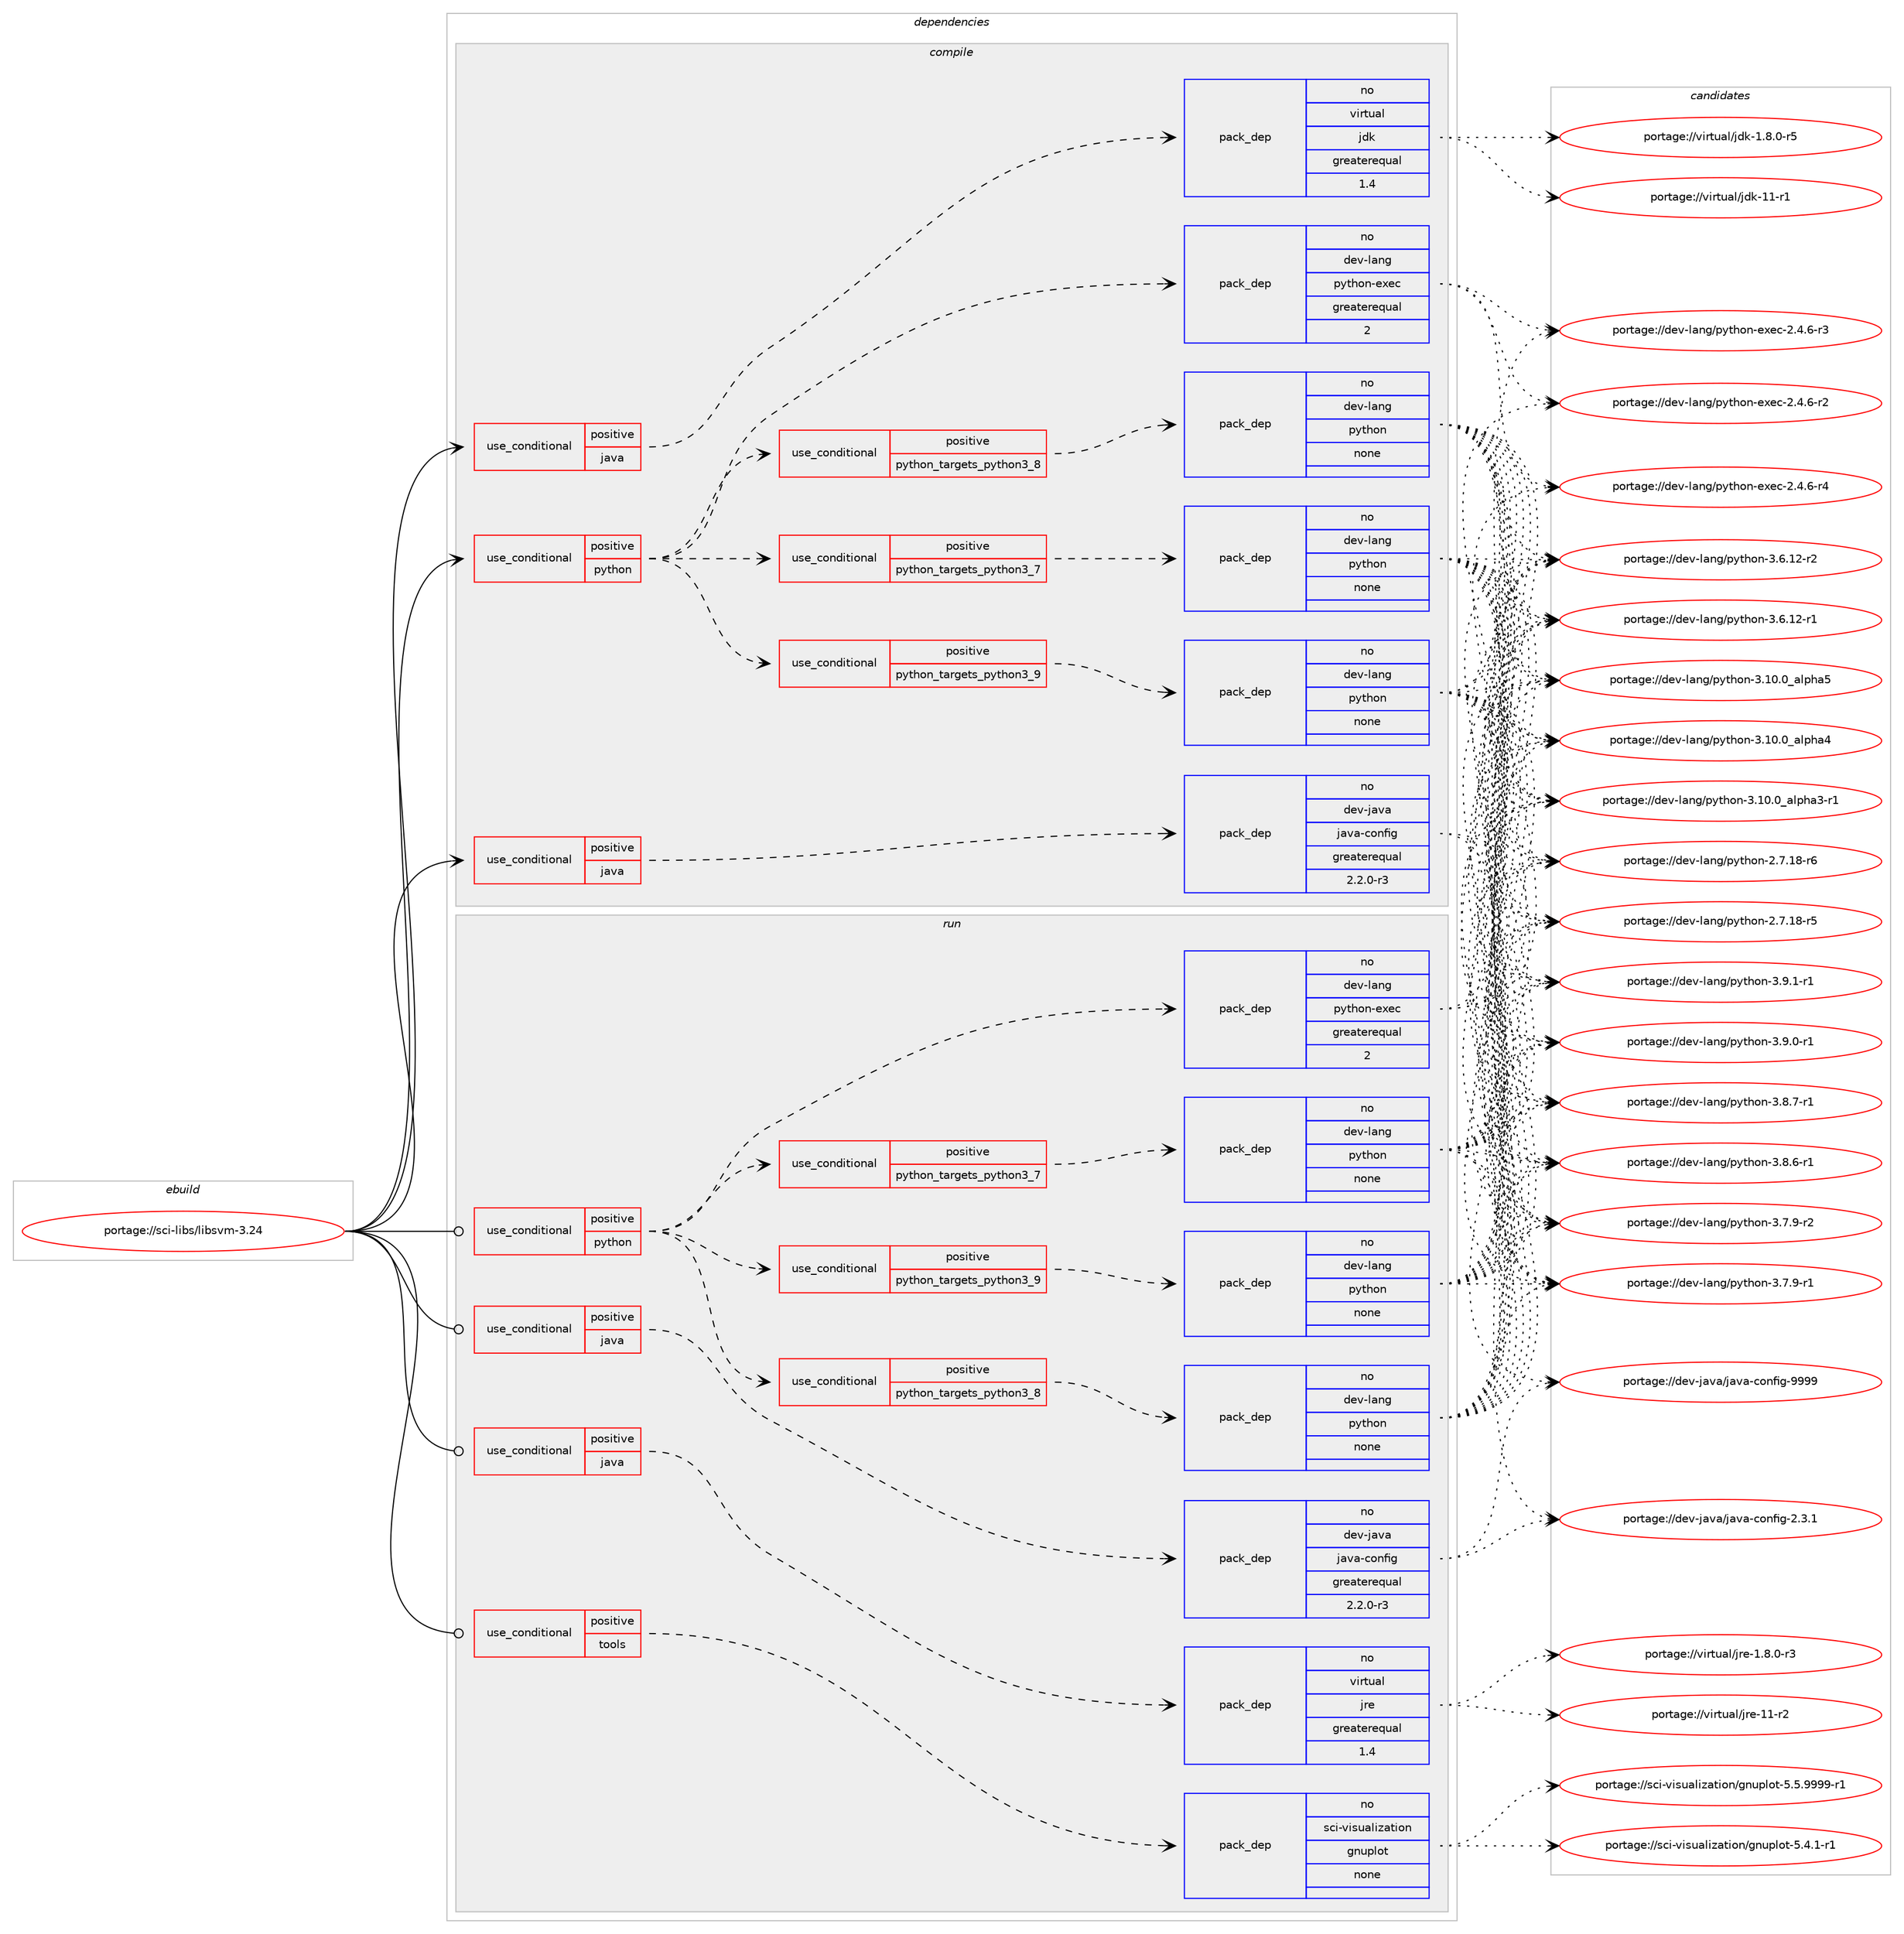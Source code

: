 digraph prolog {

# *************
# Graph options
# *************

newrank=true;
concentrate=true;
compound=true;
graph [rankdir=LR,fontname=Helvetica,fontsize=10,ranksep=1.5];#, ranksep=2.5, nodesep=0.2];
edge  [arrowhead=vee];
node  [fontname=Helvetica,fontsize=10];

# **********
# The ebuild
# **********

subgraph cluster_leftcol {
color=gray;
rank=same;
label=<<i>ebuild</i>>;
id [label="portage://sci-libs/libsvm-3.24", color=red, width=4, href="../sci-libs/libsvm-3.24.svg"];
}

# ****************
# The dependencies
# ****************

subgraph cluster_midcol {
color=gray;
label=<<i>dependencies</i>>;
subgraph cluster_compile {
fillcolor="#eeeeee";
style=filled;
label=<<i>compile</i>>;
subgraph cond4236 {
dependency13431 [label=<<TABLE BORDER="0" CELLBORDER="1" CELLSPACING="0" CELLPADDING="4"><TR><TD ROWSPAN="3" CELLPADDING="10">use_conditional</TD></TR><TR><TD>positive</TD></TR><TR><TD>java</TD></TR></TABLE>>, shape=none, color=red];
subgraph pack9073 {
dependency13432 [label=<<TABLE BORDER="0" CELLBORDER="1" CELLSPACING="0" CELLPADDING="4" WIDTH="220"><TR><TD ROWSPAN="6" CELLPADDING="30">pack_dep</TD></TR><TR><TD WIDTH="110">no</TD></TR><TR><TD>dev-java</TD></TR><TR><TD>java-config</TD></TR><TR><TD>greaterequal</TD></TR><TR><TD>2.2.0-r3</TD></TR></TABLE>>, shape=none, color=blue];
}
dependency13431:e -> dependency13432:w [weight=20,style="dashed",arrowhead="vee"];
}
id:e -> dependency13431:w [weight=20,style="solid",arrowhead="vee"];
subgraph cond4237 {
dependency13433 [label=<<TABLE BORDER="0" CELLBORDER="1" CELLSPACING="0" CELLPADDING="4"><TR><TD ROWSPAN="3" CELLPADDING="10">use_conditional</TD></TR><TR><TD>positive</TD></TR><TR><TD>java</TD></TR></TABLE>>, shape=none, color=red];
subgraph pack9074 {
dependency13434 [label=<<TABLE BORDER="0" CELLBORDER="1" CELLSPACING="0" CELLPADDING="4" WIDTH="220"><TR><TD ROWSPAN="6" CELLPADDING="30">pack_dep</TD></TR><TR><TD WIDTH="110">no</TD></TR><TR><TD>virtual</TD></TR><TR><TD>jdk</TD></TR><TR><TD>greaterequal</TD></TR><TR><TD>1.4</TD></TR></TABLE>>, shape=none, color=blue];
}
dependency13433:e -> dependency13434:w [weight=20,style="dashed",arrowhead="vee"];
}
id:e -> dependency13433:w [weight=20,style="solid",arrowhead="vee"];
subgraph cond4238 {
dependency13435 [label=<<TABLE BORDER="0" CELLBORDER="1" CELLSPACING="0" CELLPADDING="4"><TR><TD ROWSPAN="3" CELLPADDING="10">use_conditional</TD></TR><TR><TD>positive</TD></TR><TR><TD>python</TD></TR></TABLE>>, shape=none, color=red];
subgraph cond4239 {
dependency13436 [label=<<TABLE BORDER="0" CELLBORDER="1" CELLSPACING="0" CELLPADDING="4"><TR><TD ROWSPAN="3" CELLPADDING="10">use_conditional</TD></TR><TR><TD>positive</TD></TR><TR><TD>python_targets_python3_7</TD></TR></TABLE>>, shape=none, color=red];
subgraph pack9075 {
dependency13437 [label=<<TABLE BORDER="0" CELLBORDER="1" CELLSPACING="0" CELLPADDING="4" WIDTH="220"><TR><TD ROWSPAN="6" CELLPADDING="30">pack_dep</TD></TR><TR><TD WIDTH="110">no</TD></TR><TR><TD>dev-lang</TD></TR><TR><TD>python</TD></TR><TR><TD>none</TD></TR><TR><TD></TD></TR></TABLE>>, shape=none, color=blue];
}
dependency13436:e -> dependency13437:w [weight=20,style="dashed",arrowhead="vee"];
}
dependency13435:e -> dependency13436:w [weight=20,style="dashed",arrowhead="vee"];
subgraph cond4240 {
dependency13438 [label=<<TABLE BORDER="0" CELLBORDER="1" CELLSPACING="0" CELLPADDING="4"><TR><TD ROWSPAN="3" CELLPADDING="10">use_conditional</TD></TR><TR><TD>positive</TD></TR><TR><TD>python_targets_python3_8</TD></TR></TABLE>>, shape=none, color=red];
subgraph pack9076 {
dependency13439 [label=<<TABLE BORDER="0" CELLBORDER="1" CELLSPACING="0" CELLPADDING="4" WIDTH="220"><TR><TD ROWSPAN="6" CELLPADDING="30">pack_dep</TD></TR><TR><TD WIDTH="110">no</TD></TR><TR><TD>dev-lang</TD></TR><TR><TD>python</TD></TR><TR><TD>none</TD></TR><TR><TD></TD></TR></TABLE>>, shape=none, color=blue];
}
dependency13438:e -> dependency13439:w [weight=20,style="dashed",arrowhead="vee"];
}
dependency13435:e -> dependency13438:w [weight=20,style="dashed",arrowhead="vee"];
subgraph cond4241 {
dependency13440 [label=<<TABLE BORDER="0" CELLBORDER="1" CELLSPACING="0" CELLPADDING="4"><TR><TD ROWSPAN="3" CELLPADDING="10">use_conditional</TD></TR><TR><TD>positive</TD></TR><TR><TD>python_targets_python3_9</TD></TR></TABLE>>, shape=none, color=red];
subgraph pack9077 {
dependency13441 [label=<<TABLE BORDER="0" CELLBORDER="1" CELLSPACING="0" CELLPADDING="4" WIDTH="220"><TR><TD ROWSPAN="6" CELLPADDING="30">pack_dep</TD></TR><TR><TD WIDTH="110">no</TD></TR><TR><TD>dev-lang</TD></TR><TR><TD>python</TD></TR><TR><TD>none</TD></TR><TR><TD></TD></TR></TABLE>>, shape=none, color=blue];
}
dependency13440:e -> dependency13441:w [weight=20,style="dashed",arrowhead="vee"];
}
dependency13435:e -> dependency13440:w [weight=20,style="dashed",arrowhead="vee"];
subgraph pack9078 {
dependency13442 [label=<<TABLE BORDER="0" CELLBORDER="1" CELLSPACING="0" CELLPADDING="4" WIDTH="220"><TR><TD ROWSPAN="6" CELLPADDING="30">pack_dep</TD></TR><TR><TD WIDTH="110">no</TD></TR><TR><TD>dev-lang</TD></TR><TR><TD>python-exec</TD></TR><TR><TD>greaterequal</TD></TR><TR><TD>2</TD></TR></TABLE>>, shape=none, color=blue];
}
dependency13435:e -> dependency13442:w [weight=20,style="dashed",arrowhead="vee"];
}
id:e -> dependency13435:w [weight=20,style="solid",arrowhead="vee"];
}
subgraph cluster_compileandrun {
fillcolor="#eeeeee";
style=filled;
label=<<i>compile and run</i>>;
}
subgraph cluster_run {
fillcolor="#eeeeee";
style=filled;
label=<<i>run</i>>;
subgraph cond4242 {
dependency13443 [label=<<TABLE BORDER="0" CELLBORDER="1" CELLSPACING="0" CELLPADDING="4"><TR><TD ROWSPAN="3" CELLPADDING="10">use_conditional</TD></TR><TR><TD>positive</TD></TR><TR><TD>java</TD></TR></TABLE>>, shape=none, color=red];
subgraph pack9079 {
dependency13444 [label=<<TABLE BORDER="0" CELLBORDER="1" CELLSPACING="0" CELLPADDING="4" WIDTH="220"><TR><TD ROWSPAN="6" CELLPADDING="30">pack_dep</TD></TR><TR><TD WIDTH="110">no</TD></TR><TR><TD>dev-java</TD></TR><TR><TD>java-config</TD></TR><TR><TD>greaterequal</TD></TR><TR><TD>2.2.0-r3</TD></TR></TABLE>>, shape=none, color=blue];
}
dependency13443:e -> dependency13444:w [weight=20,style="dashed",arrowhead="vee"];
}
id:e -> dependency13443:w [weight=20,style="solid",arrowhead="odot"];
subgraph cond4243 {
dependency13445 [label=<<TABLE BORDER="0" CELLBORDER="1" CELLSPACING="0" CELLPADDING="4"><TR><TD ROWSPAN="3" CELLPADDING="10">use_conditional</TD></TR><TR><TD>positive</TD></TR><TR><TD>java</TD></TR></TABLE>>, shape=none, color=red];
subgraph pack9080 {
dependency13446 [label=<<TABLE BORDER="0" CELLBORDER="1" CELLSPACING="0" CELLPADDING="4" WIDTH="220"><TR><TD ROWSPAN="6" CELLPADDING="30">pack_dep</TD></TR><TR><TD WIDTH="110">no</TD></TR><TR><TD>virtual</TD></TR><TR><TD>jre</TD></TR><TR><TD>greaterequal</TD></TR><TR><TD>1.4</TD></TR></TABLE>>, shape=none, color=blue];
}
dependency13445:e -> dependency13446:w [weight=20,style="dashed",arrowhead="vee"];
}
id:e -> dependency13445:w [weight=20,style="solid",arrowhead="odot"];
subgraph cond4244 {
dependency13447 [label=<<TABLE BORDER="0" CELLBORDER="1" CELLSPACING="0" CELLPADDING="4"><TR><TD ROWSPAN="3" CELLPADDING="10">use_conditional</TD></TR><TR><TD>positive</TD></TR><TR><TD>python</TD></TR></TABLE>>, shape=none, color=red];
subgraph cond4245 {
dependency13448 [label=<<TABLE BORDER="0" CELLBORDER="1" CELLSPACING="0" CELLPADDING="4"><TR><TD ROWSPAN="3" CELLPADDING="10">use_conditional</TD></TR><TR><TD>positive</TD></TR><TR><TD>python_targets_python3_7</TD></TR></TABLE>>, shape=none, color=red];
subgraph pack9081 {
dependency13449 [label=<<TABLE BORDER="0" CELLBORDER="1" CELLSPACING="0" CELLPADDING="4" WIDTH="220"><TR><TD ROWSPAN="6" CELLPADDING="30">pack_dep</TD></TR><TR><TD WIDTH="110">no</TD></TR><TR><TD>dev-lang</TD></TR><TR><TD>python</TD></TR><TR><TD>none</TD></TR><TR><TD></TD></TR></TABLE>>, shape=none, color=blue];
}
dependency13448:e -> dependency13449:w [weight=20,style="dashed",arrowhead="vee"];
}
dependency13447:e -> dependency13448:w [weight=20,style="dashed",arrowhead="vee"];
subgraph cond4246 {
dependency13450 [label=<<TABLE BORDER="0" CELLBORDER="1" CELLSPACING="0" CELLPADDING="4"><TR><TD ROWSPAN="3" CELLPADDING="10">use_conditional</TD></TR><TR><TD>positive</TD></TR><TR><TD>python_targets_python3_8</TD></TR></TABLE>>, shape=none, color=red];
subgraph pack9082 {
dependency13451 [label=<<TABLE BORDER="0" CELLBORDER="1" CELLSPACING="0" CELLPADDING="4" WIDTH="220"><TR><TD ROWSPAN="6" CELLPADDING="30">pack_dep</TD></TR><TR><TD WIDTH="110">no</TD></TR><TR><TD>dev-lang</TD></TR><TR><TD>python</TD></TR><TR><TD>none</TD></TR><TR><TD></TD></TR></TABLE>>, shape=none, color=blue];
}
dependency13450:e -> dependency13451:w [weight=20,style="dashed",arrowhead="vee"];
}
dependency13447:e -> dependency13450:w [weight=20,style="dashed",arrowhead="vee"];
subgraph cond4247 {
dependency13452 [label=<<TABLE BORDER="0" CELLBORDER="1" CELLSPACING="0" CELLPADDING="4"><TR><TD ROWSPAN="3" CELLPADDING="10">use_conditional</TD></TR><TR><TD>positive</TD></TR><TR><TD>python_targets_python3_9</TD></TR></TABLE>>, shape=none, color=red];
subgraph pack9083 {
dependency13453 [label=<<TABLE BORDER="0" CELLBORDER="1" CELLSPACING="0" CELLPADDING="4" WIDTH="220"><TR><TD ROWSPAN="6" CELLPADDING="30">pack_dep</TD></TR><TR><TD WIDTH="110">no</TD></TR><TR><TD>dev-lang</TD></TR><TR><TD>python</TD></TR><TR><TD>none</TD></TR><TR><TD></TD></TR></TABLE>>, shape=none, color=blue];
}
dependency13452:e -> dependency13453:w [weight=20,style="dashed",arrowhead="vee"];
}
dependency13447:e -> dependency13452:w [weight=20,style="dashed",arrowhead="vee"];
subgraph pack9084 {
dependency13454 [label=<<TABLE BORDER="0" CELLBORDER="1" CELLSPACING="0" CELLPADDING="4" WIDTH="220"><TR><TD ROWSPAN="6" CELLPADDING="30">pack_dep</TD></TR><TR><TD WIDTH="110">no</TD></TR><TR><TD>dev-lang</TD></TR><TR><TD>python-exec</TD></TR><TR><TD>greaterequal</TD></TR><TR><TD>2</TD></TR></TABLE>>, shape=none, color=blue];
}
dependency13447:e -> dependency13454:w [weight=20,style="dashed",arrowhead="vee"];
}
id:e -> dependency13447:w [weight=20,style="solid",arrowhead="odot"];
subgraph cond4248 {
dependency13455 [label=<<TABLE BORDER="0" CELLBORDER="1" CELLSPACING="0" CELLPADDING="4"><TR><TD ROWSPAN="3" CELLPADDING="10">use_conditional</TD></TR><TR><TD>positive</TD></TR><TR><TD>tools</TD></TR></TABLE>>, shape=none, color=red];
subgraph pack9085 {
dependency13456 [label=<<TABLE BORDER="0" CELLBORDER="1" CELLSPACING="0" CELLPADDING="4" WIDTH="220"><TR><TD ROWSPAN="6" CELLPADDING="30">pack_dep</TD></TR><TR><TD WIDTH="110">no</TD></TR><TR><TD>sci-visualization</TD></TR><TR><TD>gnuplot</TD></TR><TR><TD>none</TD></TR><TR><TD></TD></TR></TABLE>>, shape=none, color=blue];
}
dependency13455:e -> dependency13456:w [weight=20,style="dashed",arrowhead="vee"];
}
id:e -> dependency13455:w [weight=20,style="solid",arrowhead="odot"];
}
}

# **************
# The candidates
# **************

subgraph cluster_choices {
rank=same;
color=gray;
label=<<i>candidates</i>>;

subgraph choice9073 {
color=black;
nodesep=1;
choice10010111845106971189747106971189745991111101021051034557575757 [label="portage://dev-java/java-config-9999", color=red, width=4,href="../dev-java/java-config-9999.svg"];
choice1001011184510697118974710697118974599111110102105103455046514649 [label="portage://dev-java/java-config-2.3.1", color=red, width=4,href="../dev-java/java-config-2.3.1.svg"];
dependency13432:e -> choice10010111845106971189747106971189745991111101021051034557575757:w [style=dotted,weight="100"];
dependency13432:e -> choice1001011184510697118974710697118974599111110102105103455046514649:w [style=dotted,weight="100"];
}
subgraph choice9074 {
color=black;
nodesep=1;
choice11810511411611797108471061001074549494511449 [label="portage://virtual/jdk-11-r1", color=red, width=4,href="../virtual/jdk-11-r1.svg"];
choice11810511411611797108471061001074549465646484511453 [label="portage://virtual/jdk-1.8.0-r5", color=red, width=4,href="../virtual/jdk-1.8.0-r5.svg"];
dependency13434:e -> choice11810511411611797108471061001074549494511449:w [style=dotted,weight="100"];
dependency13434:e -> choice11810511411611797108471061001074549465646484511453:w [style=dotted,weight="100"];
}
subgraph choice9075 {
color=black;
nodesep=1;
choice1001011184510897110103471121211161041111104551465746494511449 [label="portage://dev-lang/python-3.9.1-r1", color=red, width=4,href="../dev-lang/python-3.9.1-r1.svg"];
choice1001011184510897110103471121211161041111104551465746484511449 [label="portage://dev-lang/python-3.9.0-r1", color=red, width=4,href="../dev-lang/python-3.9.0-r1.svg"];
choice1001011184510897110103471121211161041111104551465646554511449 [label="portage://dev-lang/python-3.8.7-r1", color=red, width=4,href="../dev-lang/python-3.8.7-r1.svg"];
choice1001011184510897110103471121211161041111104551465646544511449 [label="portage://dev-lang/python-3.8.6-r1", color=red, width=4,href="../dev-lang/python-3.8.6-r1.svg"];
choice1001011184510897110103471121211161041111104551465546574511450 [label="portage://dev-lang/python-3.7.9-r2", color=red, width=4,href="../dev-lang/python-3.7.9-r2.svg"];
choice1001011184510897110103471121211161041111104551465546574511449 [label="portage://dev-lang/python-3.7.9-r1", color=red, width=4,href="../dev-lang/python-3.7.9-r1.svg"];
choice100101118451089711010347112121116104111110455146544649504511450 [label="portage://dev-lang/python-3.6.12-r2", color=red, width=4,href="../dev-lang/python-3.6.12-r2.svg"];
choice100101118451089711010347112121116104111110455146544649504511449 [label="portage://dev-lang/python-3.6.12-r1", color=red, width=4,href="../dev-lang/python-3.6.12-r1.svg"];
choice1001011184510897110103471121211161041111104551464948464895971081121049753 [label="portage://dev-lang/python-3.10.0_alpha5", color=red, width=4,href="../dev-lang/python-3.10.0_alpha5.svg"];
choice1001011184510897110103471121211161041111104551464948464895971081121049752 [label="portage://dev-lang/python-3.10.0_alpha4", color=red, width=4,href="../dev-lang/python-3.10.0_alpha4.svg"];
choice10010111845108971101034711212111610411111045514649484648959710811210497514511449 [label="portage://dev-lang/python-3.10.0_alpha3-r1", color=red, width=4,href="../dev-lang/python-3.10.0_alpha3-r1.svg"];
choice100101118451089711010347112121116104111110455046554649564511454 [label="portage://dev-lang/python-2.7.18-r6", color=red, width=4,href="../dev-lang/python-2.7.18-r6.svg"];
choice100101118451089711010347112121116104111110455046554649564511453 [label="portage://dev-lang/python-2.7.18-r5", color=red, width=4,href="../dev-lang/python-2.7.18-r5.svg"];
dependency13437:e -> choice1001011184510897110103471121211161041111104551465746494511449:w [style=dotted,weight="100"];
dependency13437:e -> choice1001011184510897110103471121211161041111104551465746484511449:w [style=dotted,weight="100"];
dependency13437:e -> choice1001011184510897110103471121211161041111104551465646554511449:w [style=dotted,weight="100"];
dependency13437:e -> choice1001011184510897110103471121211161041111104551465646544511449:w [style=dotted,weight="100"];
dependency13437:e -> choice1001011184510897110103471121211161041111104551465546574511450:w [style=dotted,weight="100"];
dependency13437:e -> choice1001011184510897110103471121211161041111104551465546574511449:w [style=dotted,weight="100"];
dependency13437:e -> choice100101118451089711010347112121116104111110455146544649504511450:w [style=dotted,weight="100"];
dependency13437:e -> choice100101118451089711010347112121116104111110455146544649504511449:w [style=dotted,weight="100"];
dependency13437:e -> choice1001011184510897110103471121211161041111104551464948464895971081121049753:w [style=dotted,weight="100"];
dependency13437:e -> choice1001011184510897110103471121211161041111104551464948464895971081121049752:w [style=dotted,weight="100"];
dependency13437:e -> choice10010111845108971101034711212111610411111045514649484648959710811210497514511449:w [style=dotted,weight="100"];
dependency13437:e -> choice100101118451089711010347112121116104111110455046554649564511454:w [style=dotted,weight="100"];
dependency13437:e -> choice100101118451089711010347112121116104111110455046554649564511453:w [style=dotted,weight="100"];
}
subgraph choice9076 {
color=black;
nodesep=1;
choice1001011184510897110103471121211161041111104551465746494511449 [label="portage://dev-lang/python-3.9.1-r1", color=red, width=4,href="../dev-lang/python-3.9.1-r1.svg"];
choice1001011184510897110103471121211161041111104551465746484511449 [label="portage://dev-lang/python-3.9.0-r1", color=red, width=4,href="../dev-lang/python-3.9.0-r1.svg"];
choice1001011184510897110103471121211161041111104551465646554511449 [label="portage://dev-lang/python-3.8.7-r1", color=red, width=4,href="../dev-lang/python-3.8.7-r1.svg"];
choice1001011184510897110103471121211161041111104551465646544511449 [label="portage://dev-lang/python-3.8.6-r1", color=red, width=4,href="../dev-lang/python-3.8.6-r1.svg"];
choice1001011184510897110103471121211161041111104551465546574511450 [label="portage://dev-lang/python-3.7.9-r2", color=red, width=4,href="../dev-lang/python-3.7.9-r2.svg"];
choice1001011184510897110103471121211161041111104551465546574511449 [label="portage://dev-lang/python-3.7.9-r1", color=red, width=4,href="../dev-lang/python-3.7.9-r1.svg"];
choice100101118451089711010347112121116104111110455146544649504511450 [label="portage://dev-lang/python-3.6.12-r2", color=red, width=4,href="../dev-lang/python-3.6.12-r2.svg"];
choice100101118451089711010347112121116104111110455146544649504511449 [label="portage://dev-lang/python-3.6.12-r1", color=red, width=4,href="../dev-lang/python-3.6.12-r1.svg"];
choice1001011184510897110103471121211161041111104551464948464895971081121049753 [label="portage://dev-lang/python-3.10.0_alpha5", color=red, width=4,href="../dev-lang/python-3.10.0_alpha5.svg"];
choice1001011184510897110103471121211161041111104551464948464895971081121049752 [label="portage://dev-lang/python-3.10.0_alpha4", color=red, width=4,href="../dev-lang/python-3.10.0_alpha4.svg"];
choice10010111845108971101034711212111610411111045514649484648959710811210497514511449 [label="portage://dev-lang/python-3.10.0_alpha3-r1", color=red, width=4,href="../dev-lang/python-3.10.0_alpha3-r1.svg"];
choice100101118451089711010347112121116104111110455046554649564511454 [label="portage://dev-lang/python-2.7.18-r6", color=red, width=4,href="../dev-lang/python-2.7.18-r6.svg"];
choice100101118451089711010347112121116104111110455046554649564511453 [label="portage://dev-lang/python-2.7.18-r5", color=red, width=4,href="../dev-lang/python-2.7.18-r5.svg"];
dependency13439:e -> choice1001011184510897110103471121211161041111104551465746494511449:w [style=dotted,weight="100"];
dependency13439:e -> choice1001011184510897110103471121211161041111104551465746484511449:w [style=dotted,weight="100"];
dependency13439:e -> choice1001011184510897110103471121211161041111104551465646554511449:w [style=dotted,weight="100"];
dependency13439:e -> choice1001011184510897110103471121211161041111104551465646544511449:w [style=dotted,weight="100"];
dependency13439:e -> choice1001011184510897110103471121211161041111104551465546574511450:w [style=dotted,weight="100"];
dependency13439:e -> choice1001011184510897110103471121211161041111104551465546574511449:w [style=dotted,weight="100"];
dependency13439:e -> choice100101118451089711010347112121116104111110455146544649504511450:w [style=dotted,weight="100"];
dependency13439:e -> choice100101118451089711010347112121116104111110455146544649504511449:w [style=dotted,weight="100"];
dependency13439:e -> choice1001011184510897110103471121211161041111104551464948464895971081121049753:w [style=dotted,weight="100"];
dependency13439:e -> choice1001011184510897110103471121211161041111104551464948464895971081121049752:w [style=dotted,weight="100"];
dependency13439:e -> choice10010111845108971101034711212111610411111045514649484648959710811210497514511449:w [style=dotted,weight="100"];
dependency13439:e -> choice100101118451089711010347112121116104111110455046554649564511454:w [style=dotted,weight="100"];
dependency13439:e -> choice100101118451089711010347112121116104111110455046554649564511453:w [style=dotted,weight="100"];
}
subgraph choice9077 {
color=black;
nodesep=1;
choice1001011184510897110103471121211161041111104551465746494511449 [label="portage://dev-lang/python-3.9.1-r1", color=red, width=4,href="../dev-lang/python-3.9.1-r1.svg"];
choice1001011184510897110103471121211161041111104551465746484511449 [label="portage://dev-lang/python-3.9.0-r1", color=red, width=4,href="../dev-lang/python-3.9.0-r1.svg"];
choice1001011184510897110103471121211161041111104551465646554511449 [label="portage://dev-lang/python-3.8.7-r1", color=red, width=4,href="../dev-lang/python-3.8.7-r1.svg"];
choice1001011184510897110103471121211161041111104551465646544511449 [label="portage://dev-lang/python-3.8.6-r1", color=red, width=4,href="../dev-lang/python-3.8.6-r1.svg"];
choice1001011184510897110103471121211161041111104551465546574511450 [label="portage://dev-lang/python-3.7.9-r2", color=red, width=4,href="../dev-lang/python-3.7.9-r2.svg"];
choice1001011184510897110103471121211161041111104551465546574511449 [label="portage://dev-lang/python-3.7.9-r1", color=red, width=4,href="../dev-lang/python-3.7.9-r1.svg"];
choice100101118451089711010347112121116104111110455146544649504511450 [label="portage://dev-lang/python-3.6.12-r2", color=red, width=4,href="../dev-lang/python-3.6.12-r2.svg"];
choice100101118451089711010347112121116104111110455146544649504511449 [label="portage://dev-lang/python-3.6.12-r1", color=red, width=4,href="../dev-lang/python-3.6.12-r1.svg"];
choice1001011184510897110103471121211161041111104551464948464895971081121049753 [label="portage://dev-lang/python-3.10.0_alpha5", color=red, width=4,href="../dev-lang/python-3.10.0_alpha5.svg"];
choice1001011184510897110103471121211161041111104551464948464895971081121049752 [label="portage://dev-lang/python-3.10.0_alpha4", color=red, width=4,href="../dev-lang/python-3.10.0_alpha4.svg"];
choice10010111845108971101034711212111610411111045514649484648959710811210497514511449 [label="portage://dev-lang/python-3.10.0_alpha3-r1", color=red, width=4,href="../dev-lang/python-3.10.0_alpha3-r1.svg"];
choice100101118451089711010347112121116104111110455046554649564511454 [label="portage://dev-lang/python-2.7.18-r6", color=red, width=4,href="../dev-lang/python-2.7.18-r6.svg"];
choice100101118451089711010347112121116104111110455046554649564511453 [label="portage://dev-lang/python-2.7.18-r5", color=red, width=4,href="../dev-lang/python-2.7.18-r5.svg"];
dependency13441:e -> choice1001011184510897110103471121211161041111104551465746494511449:w [style=dotted,weight="100"];
dependency13441:e -> choice1001011184510897110103471121211161041111104551465746484511449:w [style=dotted,weight="100"];
dependency13441:e -> choice1001011184510897110103471121211161041111104551465646554511449:w [style=dotted,weight="100"];
dependency13441:e -> choice1001011184510897110103471121211161041111104551465646544511449:w [style=dotted,weight="100"];
dependency13441:e -> choice1001011184510897110103471121211161041111104551465546574511450:w [style=dotted,weight="100"];
dependency13441:e -> choice1001011184510897110103471121211161041111104551465546574511449:w [style=dotted,weight="100"];
dependency13441:e -> choice100101118451089711010347112121116104111110455146544649504511450:w [style=dotted,weight="100"];
dependency13441:e -> choice100101118451089711010347112121116104111110455146544649504511449:w [style=dotted,weight="100"];
dependency13441:e -> choice1001011184510897110103471121211161041111104551464948464895971081121049753:w [style=dotted,weight="100"];
dependency13441:e -> choice1001011184510897110103471121211161041111104551464948464895971081121049752:w [style=dotted,weight="100"];
dependency13441:e -> choice10010111845108971101034711212111610411111045514649484648959710811210497514511449:w [style=dotted,weight="100"];
dependency13441:e -> choice100101118451089711010347112121116104111110455046554649564511454:w [style=dotted,weight="100"];
dependency13441:e -> choice100101118451089711010347112121116104111110455046554649564511453:w [style=dotted,weight="100"];
}
subgraph choice9078 {
color=black;
nodesep=1;
choice10010111845108971101034711212111610411111045101120101994550465246544511452 [label="portage://dev-lang/python-exec-2.4.6-r4", color=red, width=4,href="../dev-lang/python-exec-2.4.6-r4.svg"];
choice10010111845108971101034711212111610411111045101120101994550465246544511451 [label="portage://dev-lang/python-exec-2.4.6-r3", color=red, width=4,href="../dev-lang/python-exec-2.4.6-r3.svg"];
choice10010111845108971101034711212111610411111045101120101994550465246544511450 [label="portage://dev-lang/python-exec-2.4.6-r2", color=red, width=4,href="../dev-lang/python-exec-2.4.6-r2.svg"];
dependency13442:e -> choice10010111845108971101034711212111610411111045101120101994550465246544511452:w [style=dotted,weight="100"];
dependency13442:e -> choice10010111845108971101034711212111610411111045101120101994550465246544511451:w [style=dotted,weight="100"];
dependency13442:e -> choice10010111845108971101034711212111610411111045101120101994550465246544511450:w [style=dotted,weight="100"];
}
subgraph choice9079 {
color=black;
nodesep=1;
choice10010111845106971189747106971189745991111101021051034557575757 [label="portage://dev-java/java-config-9999", color=red, width=4,href="../dev-java/java-config-9999.svg"];
choice1001011184510697118974710697118974599111110102105103455046514649 [label="portage://dev-java/java-config-2.3.1", color=red, width=4,href="../dev-java/java-config-2.3.1.svg"];
dependency13444:e -> choice10010111845106971189747106971189745991111101021051034557575757:w [style=dotted,weight="100"];
dependency13444:e -> choice1001011184510697118974710697118974599111110102105103455046514649:w [style=dotted,weight="100"];
}
subgraph choice9080 {
color=black;
nodesep=1;
choice11810511411611797108471061141014549494511450 [label="portage://virtual/jre-11-r2", color=red, width=4,href="../virtual/jre-11-r2.svg"];
choice11810511411611797108471061141014549465646484511451 [label="portage://virtual/jre-1.8.0-r3", color=red, width=4,href="../virtual/jre-1.8.0-r3.svg"];
dependency13446:e -> choice11810511411611797108471061141014549494511450:w [style=dotted,weight="100"];
dependency13446:e -> choice11810511411611797108471061141014549465646484511451:w [style=dotted,weight="100"];
}
subgraph choice9081 {
color=black;
nodesep=1;
choice1001011184510897110103471121211161041111104551465746494511449 [label="portage://dev-lang/python-3.9.1-r1", color=red, width=4,href="../dev-lang/python-3.9.1-r1.svg"];
choice1001011184510897110103471121211161041111104551465746484511449 [label="portage://dev-lang/python-3.9.0-r1", color=red, width=4,href="../dev-lang/python-3.9.0-r1.svg"];
choice1001011184510897110103471121211161041111104551465646554511449 [label="portage://dev-lang/python-3.8.7-r1", color=red, width=4,href="../dev-lang/python-3.8.7-r1.svg"];
choice1001011184510897110103471121211161041111104551465646544511449 [label="portage://dev-lang/python-3.8.6-r1", color=red, width=4,href="../dev-lang/python-3.8.6-r1.svg"];
choice1001011184510897110103471121211161041111104551465546574511450 [label="portage://dev-lang/python-3.7.9-r2", color=red, width=4,href="../dev-lang/python-3.7.9-r2.svg"];
choice1001011184510897110103471121211161041111104551465546574511449 [label="portage://dev-lang/python-3.7.9-r1", color=red, width=4,href="../dev-lang/python-3.7.9-r1.svg"];
choice100101118451089711010347112121116104111110455146544649504511450 [label="portage://dev-lang/python-3.6.12-r2", color=red, width=4,href="../dev-lang/python-3.6.12-r2.svg"];
choice100101118451089711010347112121116104111110455146544649504511449 [label="portage://dev-lang/python-3.6.12-r1", color=red, width=4,href="../dev-lang/python-3.6.12-r1.svg"];
choice1001011184510897110103471121211161041111104551464948464895971081121049753 [label="portage://dev-lang/python-3.10.0_alpha5", color=red, width=4,href="../dev-lang/python-3.10.0_alpha5.svg"];
choice1001011184510897110103471121211161041111104551464948464895971081121049752 [label="portage://dev-lang/python-3.10.0_alpha4", color=red, width=4,href="../dev-lang/python-3.10.0_alpha4.svg"];
choice10010111845108971101034711212111610411111045514649484648959710811210497514511449 [label="portage://dev-lang/python-3.10.0_alpha3-r1", color=red, width=4,href="../dev-lang/python-3.10.0_alpha3-r1.svg"];
choice100101118451089711010347112121116104111110455046554649564511454 [label="portage://dev-lang/python-2.7.18-r6", color=red, width=4,href="../dev-lang/python-2.7.18-r6.svg"];
choice100101118451089711010347112121116104111110455046554649564511453 [label="portage://dev-lang/python-2.7.18-r5", color=red, width=4,href="../dev-lang/python-2.7.18-r5.svg"];
dependency13449:e -> choice1001011184510897110103471121211161041111104551465746494511449:w [style=dotted,weight="100"];
dependency13449:e -> choice1001011184510897110103471121211161041111104551465746484511449:w [style=dotted,weight="100"];
dependency13449:e -> choice1001011184510897110103471121211161041111104551465646554511449:w [style=dotted,weight="100"];
dependency13449:e -> choice1001011184510897110103471121211161041111104551465646544511449:w [style=dotted,weight="100"];
dependency13449:e -> choice1001011184510897110103471121211161041111104551465546574511450:w [style=dotted,weight="100"];
dependency13449:e -> choice1001011184510897110103471121211161041111104551465546574511449:w [style=dotted,weight="100"];
dependency13449:e -> choice100101118451089711010347112121116104111110455146544649504511450:w [style=dotted,weight="100"];
dependency13449:e -> choice100101118451089711010347112121116104111110455146544649504511449:w [style=dotted,weight="100"];
dependency13449:e -> choice1001011184510897110103471121211161041111104551464948464895971081121049753:w [style=dotted,weight="100"];
dependency13449:e -> choice1001011184510897110103471121211161041111104551464948464895971081121049752:w [style=dotted,weight="100"];
dependency13449:e -> choice10010111845108971101034711212111610411111045514649484648959710811210497514511449:w [style=dotted,weight="100"];
dependency13449:e -> choice100101118451089711010347112121116104111110455046554649564511454:w [style=dotted,weight="100"];
dependency13449:e -> choice100101118451089711010347112121116104111110455046554649564511453:w [style=dotted,weight="100"];
}
subgraph choice9082 {
color=black;
nodesep=1;
choice1001011184510897110103471121211161041111104551465746494511449 [label="portage://dev-lang/python-3.9.1-r1", color=red, width=4,href="../dev-lang/python-3.9.1-r1.svg"];
choice1001011184510897110103471121211161041111104551465746484511449 [label="portage://dev-lang/python-3.9.0-r1", color=red, width=4,href="../dev-lang/python-3.9.0-r1.svg"];
choice1001011184510897110103471121211161041111104551465646554511449 [label="portage://dev-lang/python-3.8.7-r1", color=red, width=4,href="../dev-lang/python-3.8.7-r1.svg"];
choice1001011184510897110103471121211161041111104551465646544511449 [label="portage://dev-lang/python-3.8.6-r1", color=red, width=4,href="../dev-lang/python-3.8.6-r1.svg"];
choice1001011184510897110103471121211161041111104551465546574511450 [label="portage://dev-lang/python-3.7.9-r2", color=red, width=4,href="../dev-lang/python-3.7.9-r2.svg"];
choice1001011184510897110103471121211161041111104551465546574511449 [label="portage://dev-lang/python-3.7.9-r1", color=red, width=4,href="../dev-lang/python-3.7.9-r1.svg"];
choice100101118451089711010347112121116104111110455146544649504511450 [label="portage://dev-lang/python-3.6.12-r2", color=red, width=4,href="../dev-lang/python-3.6.12-r2.svg"];
choice100101118451089711010347112121116104111110455146544649504511449 [label="portage://dev-lang/python-3.6.12-r1", color=red, width=4,href="../dev-lang/python-3.6.12-r1.svg"];
choice1001011184510897110103471121211161041111104551464948464895971081121049753 [label="portage://dev-lang/python-3.10.0_alpha5", color=red, width=4,href="../dev-lang/python-3.10.0_alpha5.svg"];
choice1001011184510897110103471121211161041111104551464948464895971081121049752 [label="portage://dev-lang/python-3.10.0_alpha4", color=red, width=4,href="../dev-lang/python-3.10.0_alpha4.svg"];
choice10010111845108971101034711212111610411111045514649484648959710811210497514511449 [label="portage://dev-lang/python-3.10.0_alpha3-r1", color=red, width=4,href="../dev-lang/python-3.10.0_alpha3-r1.svg"];
choice100101118451089711010347112121116104111110455046554649564511454 [label="portage://dev-lang/python-2.7.18-r6", color=red, width=4,href="../dev-lang/python-2.7.18-r6.svg"];
choice100101118451089711010347112121116104111110455046554649564511453 [label="portage://dev-lang/python-2.7.18-r5", color=red, width=4,href="../dev-lang/python-2.7.18-r5.svg"];
dependency13451:e -> choice1001011184510897110103471121211161041111104551465746494511449:w [style=dotted,weight="100"];
dependency13451:e -> choice1001011184510897110103471121211161041111104551465746484511449:w [style=dotted,weight="100"];
dependency13451:e -> choice1001011184510897110103471121211161041111104551465646554511449:w [style=dotted,weight="100"];
dependency13451:e -> choice1001011184510897110103471121211161041111104551465646544511449:w [style=dotted,weight="100"];
dependency13451:e -> choice1001011184510897110103471121211161041111104551465546574511450:w [style=dotted,weight="100"];
dependency13451:e -> choice1001011184510897110103471121211161041111104551465546574511449:w [style=dotted,weight="100"];
dependency13451:e -> choice100101118451089711010347112121116104111110455146544649504511450:w [style=dotted,weight="100"];
dependency13451:e -> choice100101118451089711010347112121116104111110455146544649504511449:w [style=dotted,weight="100"];
dependency13451:e -> choice1001011184510897110103471121211161041111104551464948464895971081121049753:w [style=dotted,weight="100"];
dependency13451:e -> choice1001011184510897110103471121211161041111104551464948464895971081121049752:w [style=dotted,weight="100"];
dependency13451:e -> choice10010111845108971101034711212111610411111045514649484648959710811210497514511449:w [style=dotted,weight="100"];
dependency13451:e -> choice100101118451089711010347112121116104111110455046554649564511454:w [style=dotted,weight="100"];
dependency13451:e -> choice100101118451089711010347112121116104111110455046554649564511453:w [style=dotted,weight="100"];
}
subgraph choice9083 {
color=black;
nodesep=1;
choice1001011184510897110103471121211161041111104551465746494511449 [label="portage://dev-lang/python-3.9.1-r1", color=red, width=4,href="../dev-lang/python-3.9.1-r1.svg"];
choice1001011184510897110103471121211161041111104551465746484511449 [label="portage://dev-lang/python-3.9.0-r1", color=red, width=4,href="../dev-lang/python-3.9.0-r1.svg"];
choice1001011184510897110103471121211161041111104551465646554511449 [label="portage://dev-lang/python-3.8.7-r1", color=red, width=4,href="../dev-lang/python-3.8.7-r1.svg"];
choice1001011184510897110103471121211161041111104551465646544511449 [label="portage://dev-lang/python-3.8.6-r1", color=red, width=4,href="../dev-lang/python-3.8.6-r1.svg"];
choice1001011184510897110103471121211161041111104551465546574511450 [label="portage://dev-lang/python-3.7.9-r2", color=red, width=4,href="../dev-lang/python-3.7.9-r2.svg"];
choice1001011184510897110103471121211161041111104551465546574511449 [label="portage://dev-lang/python-3.7.9-r1", color=red, width=4,href="../dev-lang/python-3.7.9-r1.svg"];
choice100101118451089711010347112121116104111110455146544649504511450 [label="portage://dev-lang/python-3.6.12-r2", color=red, width=4,href="../dev-lang/python-3.6.12-r2.svg"];
choice100101118451089711010347112121116104111110455146544649504511449 [label="portage://dev-lang/python-3.6.12-r1", color=red, width=4,href="../dev-lang/python-3.6.12-r1.svg"];
choice1001011184510897110103471121211161041111104551464948464895971081121049753 [label="portage://dev-lang/python-3.10.0_alpha5", color=red, width=4,href="../dev-lang/python-3.10.0_alpha5.svg"];
choice1001011184510897110103471121211161041111104551464948464895971081121049752 [label="portage://dev-lang/python-3.10.0_alpha4", color=red, width=4,href="../dev-lang/python-3.10.0_alpha4.svg"];
choice10010111845108971101034711212111610411111045514649484648959710811210497514511449 [label="portage://dev-lang/python-3.10.0_alpha3-r1", color=red, width=4,href="../dev-lang/python-3.10.0_alpha3-r1.svg"];
choice100101118451089711010347112121116104111110455046554649564511454 [label="portage://dev-lang/python-2.7.18-r6", color=red, width=4,href="../dev-lang/python-2.7.18-r6.svg"];
choice100101118451089711010347112121116104111110455046554649564511453 [label="portage://dev-lang/python-2.7.18-r5", color=red, width=4,href="../dev-lang/python-2.7.18-r5.svg"];
dependency13453:e -> choice1001011184510897110103471121211161041111104551465746494511449:w [style=dotted,weight="100"];
dependency13453:e -> choice1001011184510897110103471121211161041111104551465746484511449:w [style=dotted,weight="100"];
dependency13453:e -> choice1001011184510897110103471121211161041111104551465646554511449:w [style=dotted,weight="100"];
dependency13453:e -> choice1001011184510897110103471121211161041111104551465646544511449:w [style=dotted,weight="100"];
dependency13453:e -> choice1001011184510897110103471121211161041111104551465546574511450:w [style=dotted,weight="100"];
dependency13453:e -> choice1001011184510897110103471121211161041111104551465546574511449:w [style=dotted,weight="100"];
dependency13453:e -> choice100101118451089711010347112121116104111110455146544649504511450:w [style=dotted,weight="100"];
dependency13453:e -> choice100101118451089711010347112121116104111110455146544649504511449:w [style=dotted,weight="100"];
dependency13453:e -> choice1001011184510897110103471121211161041111104551464948464895971081121049753:w [style=dotted,weight="100"];
dependency13453:e -> choice1001011184510897110103471121211161041111104551464948464895971081121049752:w [style=dotted,weight="100"];
dependency13453:e -> choice10010111845108971101034711212111610411111045514649484648959710811210497514511449:w [style=dotted,weight="100"];
dependency13453:e -> choice100101118451089711010347112121116104111110455046554649564511454:w [style=dotted,weight="100"];
dependency13453:e -> choice100101118451089711010347112121116104111110455046554649564511453:w [style=dotted,weight="100"];
}
subgraph choice9084 {
color=black;
nodesep=1;
choice10010111845108971101034711212111610411111045101120101994550465246544511452 [label="portage://dev-lang/python-exec-2.4.6-r4", color=red, width=4,href="../dev-lang/python-exec-2.4.6-r4.svg"];
choice10010111845108971101034711212111610411111045101120101994550465246544511451 [label="portage://dev-lang/python-exec-2.4.6-r3", color=red, width=4,href="../dev-lang/python-exec-2.4.6-r3.svg"];
choice10010111845108971101034711212111610411111045101120101994550465246544511450 [label="portage://dev-lang/python-exec-2.4.6-r2", color=red, width=4,href="../dev-lang/python-exec-2.4.6-r2.svg"];
dependency13454:e -> choice10010111845108971101034711212111610411111045101120101994550465246544511452:w [style=dotted,weight="100"];
dependency13454:e -> choice10010111845108971101034711212111610411111045101120101994550465246544511451:w [style=dotted,weight="100"];
dependency13454:e -> choice10010111845108971101034711212111610411111045101120101994550465246544511450:w [style=dotted,weight="100"];
}
subgraph choice9085 {
color=black;
nodesep=1;
choice11599105451181051151179710810512297116105111110471031101171121081111164553465346575757574511449 [label="portage://sci-visualization/gnuplot-5.5.9999-r1", color=red, width=4,href="../sci-visualization/gnuplot-5.5.9999-r1.svg"];
choice11599105451181051151179710810512297116105111110471031101171121081111164553465246494511449 [label="portage://sci-visualization/gnuplot-5.4.1-r1", color=red, width=4,href="../sci-visualization/gnuplot-5.4.1-r1.svg"];
dependency13456:e -> choice11599105451181051151179710810512297116105111110471031101171121081111164553465346575757574511449:w [style=dotted,weight="100"];
dependency13456:e -> choice11599105451181051151179710810512297116105111110471031101171121081111164553465246494511449:w [style=dotted,weight="100"];
}
}

}
